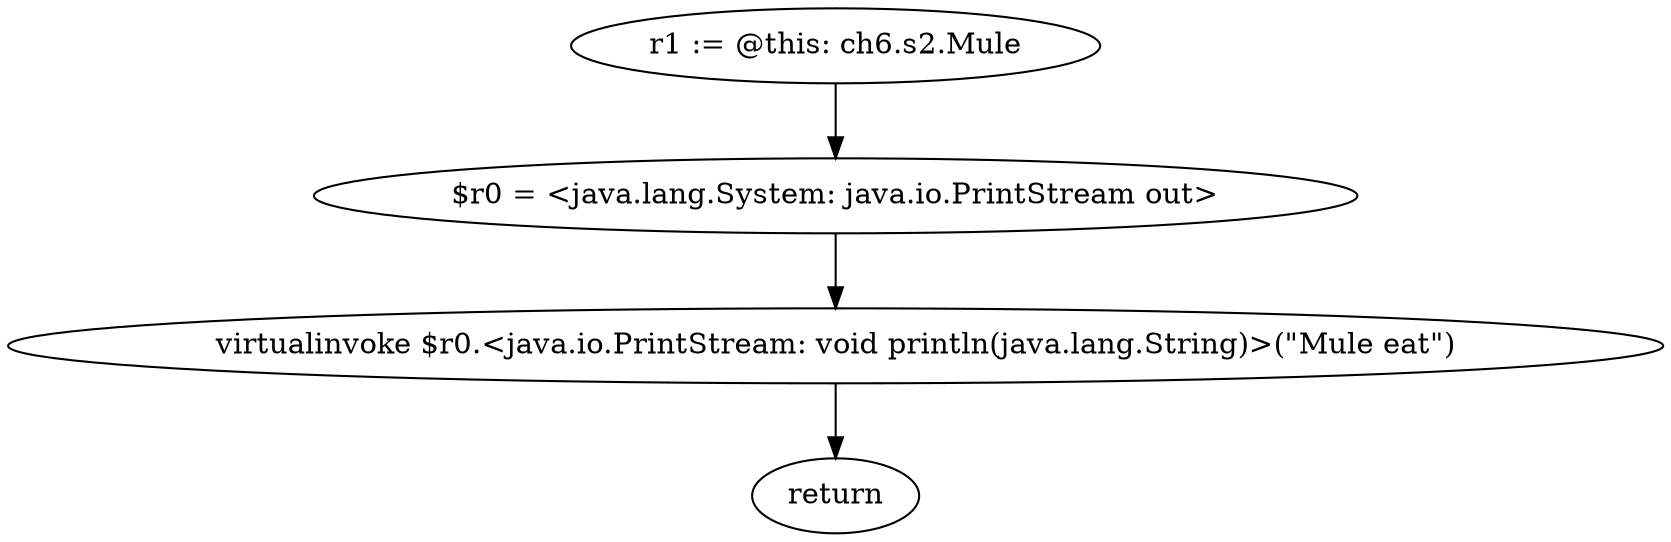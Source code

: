 digraph "unitGraph" {
    "r1 := @this: ch6.s2.Mule"
    "$r0 = <java.lang.System: java.io.PrintStream out>"
    "virtualinvoke $r0.<java.io.PrintStream: void println(java.lang.String)>(\"Mule eat\")"
    "return"
    "r1 := @this: ch6.s2.Mule"->"$r0 = <java.lang.System: java.io.PrintStream out>";
    "$r0 = <java.lang.System: java.io.PrintStream out>"->"virtualinvoke $r0.<java.io.PrintStream: void println(java.lang.String)>(\"Mule eat\")";
    "virtualinvoke $r0.<java.io.PrintStream: void println(java.lang.String)>(\"Mule eat\")"->"return";
}
